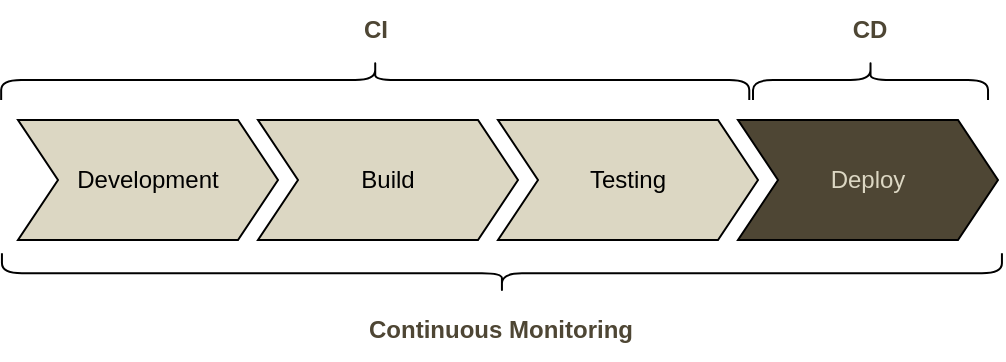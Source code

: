 <mxfile version="24.4.7" type="device">
  <diagram name="Сторінка-1" id="QsgMZq_RuveGjiMUTofu">
    <mxGraphModel dx="934" dy="525" grid="1" gridSize="10" guides="1" tooltips="1" connect="1" arrows="1" fold="1" page="1" pageScale="1" pageWidth="827" pageHeight="1169" math="0" shadow="0">
      <root>
        <mxCell id="0" />
        <mxCell id="1" parent="0" />
        <mxCell id="2yQfBD57WbvLfq5PAigr-3" value="Development" style="shape=step;perimeter=stepPerimeter;whiteSpace=wrap;html=1;fixedSize=1;fillColor=#DCD7C3;" vertex="1" parent="1">
          <mxGeometry x="168" y="200" width="130" height="60" as="geometry" />
        </mxCell>
        <mxCell id="2yQfBD57WbvLfq5PAigr-4" value="Build" style="shape=step;perimeter=stepPerimeter;whiteSpace=wrap;html=1;fixedSize=1;fillColor=#DCD7C3;" vertex="1" parent="1">
          <mxGeometry x="288" y="200" width="130" height="60" as="geometry" />
        </mxCell>
        <mxCell id="2yQfBD57WbvLfq5PAigr-5" value="Testing&lt;span style=&quot;color: rgba(0, 0, 0, 0); font-family: monospace; font-size: 0px; text-align: start; text-wrap: nowrap;&quot;&gt;%3CmxGraphModel%3E%3Croot%3E%3CmxCell%20id%3D%220%22%2F%3E%3CmxCell%20id%3D%221%22%20parent%3D%220%22%2F%3E%3CmxCell%20id%3D%222%22%20value%3D%22Development%22%20style%3D%22shape%3Dstep%3Bperimeter%3DstepPerimeter%3BwhiteSpace%3Dwrap%3Bhtml%3D1%3BfixedSize%3D1%3B%22%20vertex%3D%221%22%20parent%3D%221%22%3E%3CmxGeometry%20x%3D%22190%22%20y%3D%22200%22%20width%3D%22130%22%20height%3D%2260%22%20as%3D%22geometry%22%2F%3E%3C%2FmxCell%3E%3C%2Froot%3E%3C%2FmxGraphModel%3E&lt;/span&gt;" style="shape=step;perimeter=stepPerimeter;whiteSpace=wrap;html=1;fixedSize=1;fillColor=#DCD7C3;" vertex="1" parent="1">
          <mxGeometry x="408" y="200" width="130" height="60" as="geometry" />
        </mxCell>
        <mxCell id="2yQfBD57WbvLfq5PAigr-6" value="&lt;font color=&quot;#dcd7c3&quot;&gt;Deploy&lt;/font&gt;" style="shape=step;perimeter=stepPerimeter;whiteSpace=wrap;html=1;fixedSize=1;fillColor=#4E4634;" vertex="1" parent="1">
          <mxGeometry x="528" y="200" width="130" height="60" as="geometry" />
        </mxCell>
        <mxCell id="2yQfBD57WbvLfq5PAigr-7" value="" style="shape=curlyBracket;whiteSpace=wrap;html=1;rounded=1;flipH=1;labelPosition=right;verticalLabelPosition=middle;align=left;verticalAlign=middle;rotation=-90;" vertex="1" parent="1">
          <mxGeometry x="336.61" y="-7.04" width="20" height="374.06" as="geometry" />
        </mxCell>
        <mxCell id="2yQfBD57WbvLfq5PAigr-8" value="" style="shape=curlyBracket;whiteSpace=wrap;html=1;rounded=1;flipH=1;labelPosition=right;verticalLabelPosition=middle;align=left;verticalAlign=middle;rotation=-90;" vertex="1" parent="1">
          <mxGeometry x="584.26" y="121.23" width="20" height="117.51" as="geometry" />
        </mxCell>
        <mxCell id="2yQfBD57WbvLfq5PAigr-10" value="" style="shape=curlyBracket;whiteSpace=wrap;html=1;rounded=1;flipH=1;labelPosition=right;verticalLabelPosition=middle;align=left;verticalAlign=middle;rotation=90;" vertex="1" parent="1">
          <mxGeometry x="399.97" y="26.68" width="20" height="500" as="geometry" />
        </mxCell>
        <mxCell id="2yQfBD57WbvLfq5PAigr-11" value="&lt;b&gt;&lt;font color=&quot;#4e4634&quot;&gt;CI&lt;/font&gt;&lt;/b&gt;" style="text;html=1;align=center;verticalAlign=middle;whiteSpace=wrap;rounded=0;" vertex="1" parent="1">
          <mxGeometry x="316.61" y="140" width="60" height="30" as="geometry" />
        </mxCell>
        <mxCell id="2yQfBD57WbvLfq5PAigr-13" value="&lt;b&gt;&lt;font color=&quot;#4e4634&quot;&gt;CD&lt;/font&gt;&lt;/b&gt;" style="text;html=1;align=center;verticalAlign=middle;whiteSpace=wrap;rounded=0;" vertex="1" parent="1">
          <mxGeometry x="564.26" y="140" width="60" height="30" as="geometry" />
        </mxCell>
        <mxCell id="2yQfBD57WbvLfq5PAigr-14" value="&lt;b&gt;&lt;font color=&quot;#4e4634&quot;&gt;Continuous Monitoring&lt;/font&gt;&lt;/b&gt;" style="text;html=1;align=center;verticalAlign=middle;whiteSpace=wrap;rounded=0;" vertex="1" parent="1">
          <mxGeometry x="333.28" y="290" width="153.39" height="30" as="geometry" />
        </mxCell>
      </root>
    </mxGraphModel>
  </diagram>
</mxfile>
